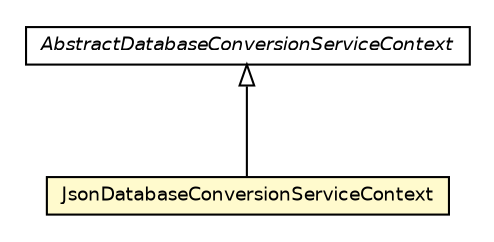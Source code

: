 #!/usr/local/bin/dot
#
# Class diagram 
# Generated by UMLGraph version R5_6 (http://www.umlgraph.org/)
#

digraph G {
	edge [fontname="Helvetica",fontsize=10,labelfontname="Helvetica",labelfontsize=10];
	node [fontname="Helvetica",fontsize=10,shape=plaintext];
	nodesep=0.25;
	ranksep=0.5;
	// net.ljcomputing.database.context.impl.AbstractDatabaseConversionServiceContext
	c801 [label=<<table title="net.ljcomputing.database.context.impl.AbstractDatabaseConversionServiceContext" border="0" cellborder="1" cellspacing="0" cellpadding="2" port="p" href="./AbstractDatabaseConversionServiceContext.html">
		<tr><td><table border="0" cellspacing="0" cellpadding="1">
<tr><td align="center" balign="center"><font face="Helvetica-Oblique"> AbstractDatabaseConversionServiceContext </font></td></tr>
		</table></td></tr>
		</table>>, URL="./AbstractDatabaseConversionServiceContext.html", fontname="Helvetica", fontcolor="black", fontsize=9.0];
	// net.ljcomputing.database.context.impl.JsonDatabaseConversionServiceContext
	c802 [label=<<table title="net.ljcomputing.database.context.impl.JsonDatabaseConversionServiceContext" border="0" cellborder="1" cellspacing="0" cellpadding="2" port="p" bgcolor="lemonChiffon" href="./JsonDatabaseConversionServiceContext.html">
		<tr><td><table border="0" cellspacing="0" cellpadding="1">
<tr><td align="center" balign="center"> JsonDatabaseConversionServiceContext </td></tr>
		</table></td></tr>
		</table>>, URL="./JsonDatabaseConversionServiceContext.html", fontname="Helvetica", fontcolor="black", fontsize=9.0];
	//net.ljcomputing.database.context.impl.JsonDatabaseConversionServiceContext extends net.ljcomputing.database.context.impl.AbstractDatabaseConversionServiceContext
	c801:p -> c802:p [dir=back,arrowtail=empty];
}

